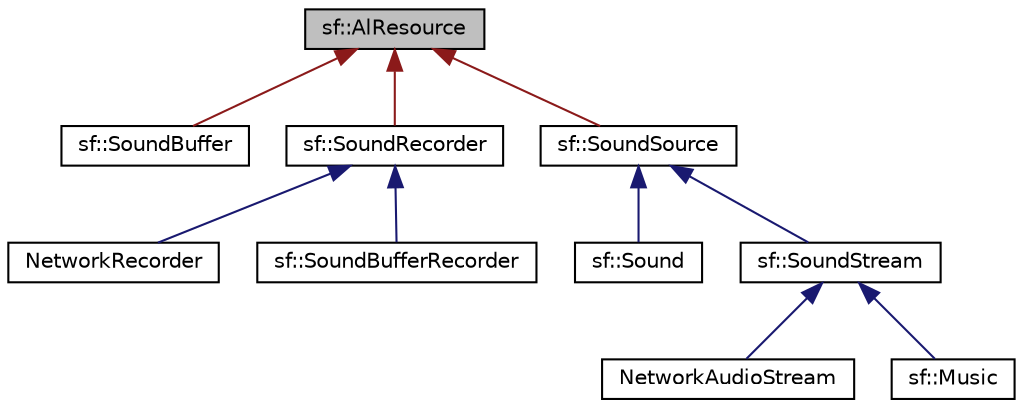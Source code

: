 digraph "sf::AlResource"
{
 // LATEX_PDF_SIZE
  edge [fontname="Helvetica",fontsize="10",labelfontname="Helvetica",labelfontsize="10"];
  node [fontname="Helvetica",fontsize="10",shape=record];
  Node1 [label="sf::AlResource",height=0.2,width=0.4,color="black", fillcolor="grey75", style="filled", fontcolor="black",tooltip="Base class for classes that require an OpenAL context."];
  Node1 -> Node2 [dir="back",color="firebrick4",fontsize="10",style="solid",fontname="Helvetica"];
  Node2 [label="sf::SoundBuffer",height=0.2,width=0.4,color="black", fillcolor="white", style="filled",URL="$dd/d7d/classsf_1_1SoundBuffer.html",tooltip="Storage for audio samples defining a sound."];
  Node1 -> Node3 [dir="back",color="firebrick4",fontsize="10",style="solid",fontname="Helvetica"];
  Node3 [label="sf::SoundRecorder",height=0.2,width=0.4,color="black", fillcolor="white", style="filled",URL="$de/ddc/classsf_1_1SoundRecorder.html",tooltip="Abstract base class for capturing sound data."];
  Node3 -> Node4 [dir="back",color="midnightblue",fontsize="10",style="solid",fontname="Helvetica"];
  Node4 [label="NetworkRecorder",height=0.2,width=0.4,color="black", fillcolor="white", style="filled",URL="$d2/dac/classNetworkRecorder.html",tooltip=" "];
  Node3 -> Node5 [dir="back",color="midnightblue",fontsize="10",style="solid",fontname="Helvetica"];
  Node5 [label="sf::SoundBufferRecorder",height=0.2,width=0.4,color="black", fillcolor="white", style="filled",URL="$d2/d7c/classsf_1_1SoundBufferRecorder.html",tooltip="Specialized SoundRecorder which stores the captured audio data into a sound buffer."];
  Node1 -> Node6 [dir="back",color="firebrick4",fontsize="10",style="solid",fontname="Helvetica"];
  Node6 [label="sf::SoundSource",height=0.2,width=0.4,color="black", fillcolor="white", style="filled",URL="$d0/dbb/classsf_1_1SoundSource.html",tooltip="Base class defining a sound's properties."];
  Node6 -> Node7 [dir="back",color="midnightblue",fontsize="10",style="solid",fontname="Helvetica"];
  Node7 [label="sf::Sound",height=0.2,width=0.4,color="black", fillcolor="white", style="filled",URL="$d0/d7b/classsf_1_1Sound.html",tooltip="Regular sound that can be played in the audio environment."];
  Node6 -> Node8 [dir="back",color="midnightblue",fontsize="10",style="solid",fontname="Helvetica"];
  Node8 [label="sf::SoundStream",height=0.2,width=0.4,color="black", fillcolor="white", style="filled",URL="$de/d47/classsf_1_1SoundStream.html",tooltip="Abstract base class for streamed audio sources."];
  Node8 -> Node9 [dir="back",color="midnightblue",fontsize="10",style="solid",fontname="Helvetica"];
  Node9 [label="NetworkAudioStream",height=0.2,width=0.4,color="black", fillcolor="white", style="filled",URL="$d5/dfd/classNetworkAudioStream.html",tooltip=" "];
  Node8 -> Node10 [dir="back",color="midnightblue",fontsize="10",style="solid",fontname="Helvetica"];
  Node10 [label="sf::Music",height=0.2,width=0.4,color="black", fillcolor="white", style="filled",URL="$d4/df9/classsf_1_1Music.html",tooltip="Streamed music played from an audio file."];
}
